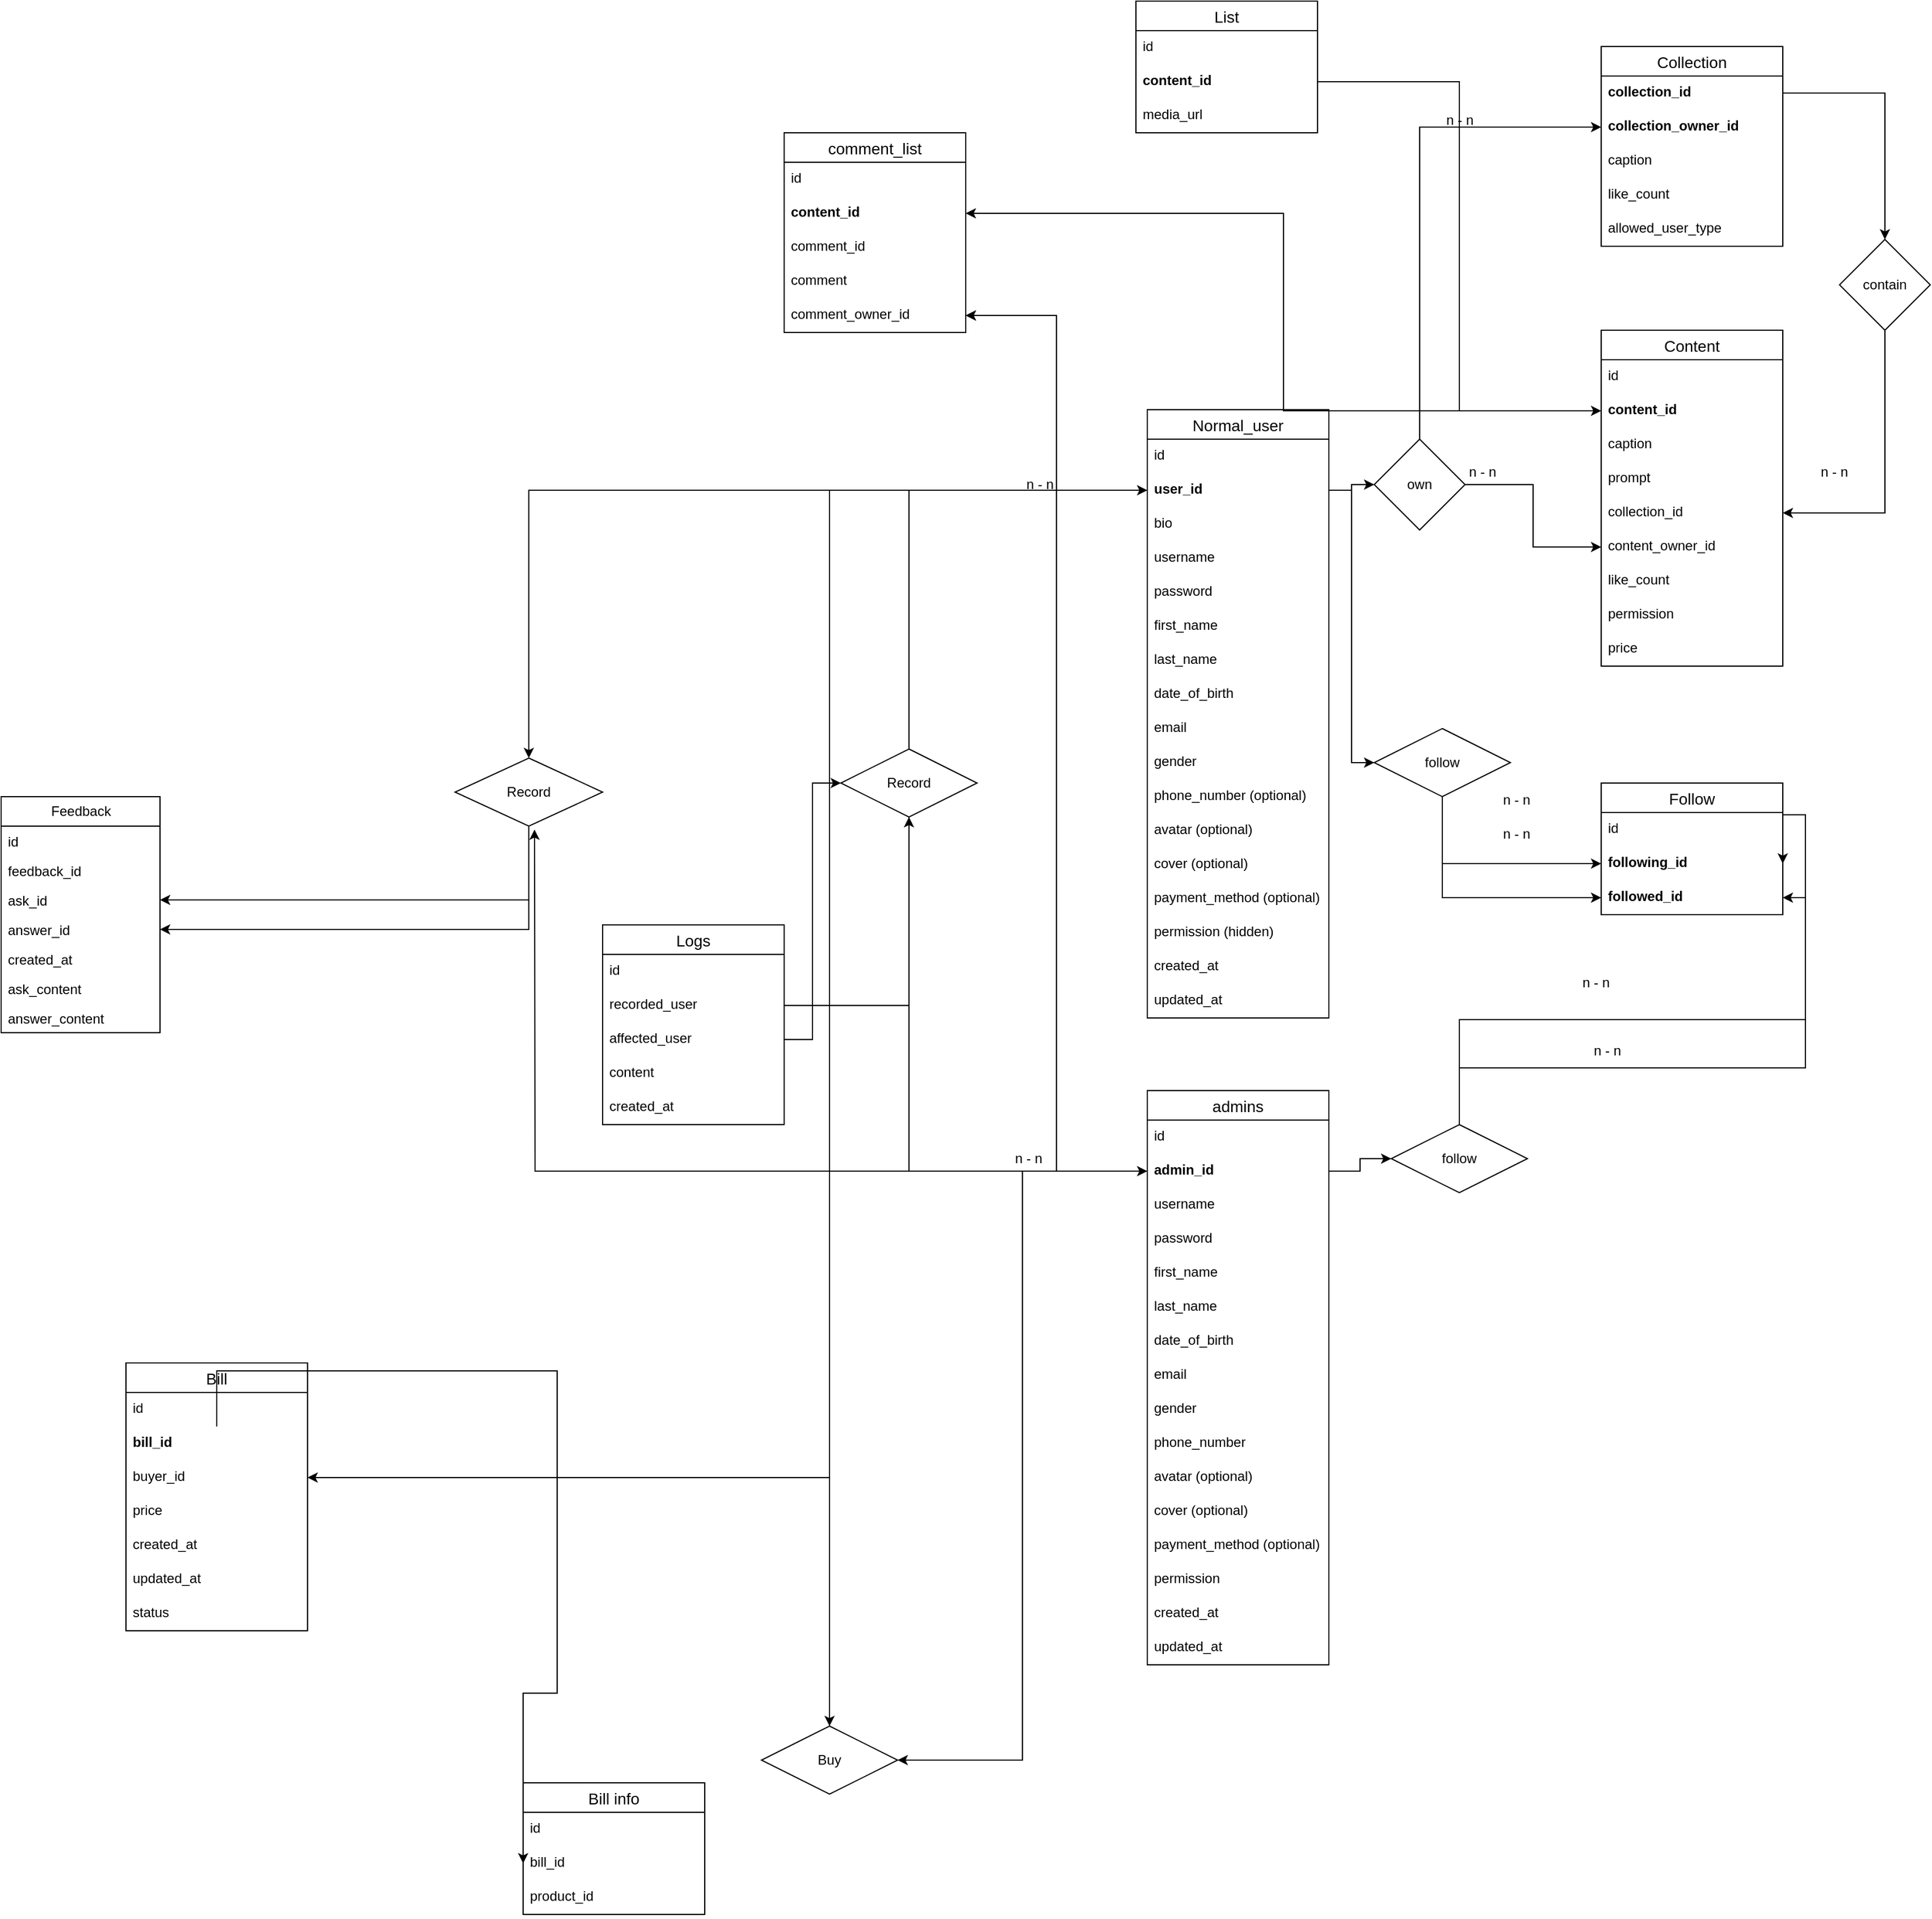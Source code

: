 <mxfile version="20.8.16" type="device"><diagram name="Page-1" id="bbfMSA4uAIU-QjSrY9ZJ"><mxGraphModel dx="3517" dy="2034" grid="1" gridSize="10" guides="1" tooltips="1" connect="1" arrows="1" fold="1" page="1" pageScale="1" pageWidth="850" pageHeight="1100" math="0" shadow="0"><root><mxCell id="0"/><mxCell id="1" parent="0"/><mxCell id="E8EVSRjWcSK8hbPseysD-1" value="Normal_user" style="swimlane;fontStyle=0;childLayout=stackLayout;horizontal=1;startSize=26;horizontalStack=0;resizeParent=1;resizeParentMax=0;resizeLast=0;collapsible=1;marginBottom=0;align=center;fontSize=14;" parent="1" vertex="1"><mxGeometry x="10" width="160" height="536" as="geometry"/></mxCell><mxCell id="E8EVSRjWcSK8hbPseysD-60" value="id" style="text;strokeColor=none;fillColor=none;spacingLeft=4;spacingRight=4;overflow=hidden;rotatable=0;points=[[0,0.5],[1,0.5]];portConstraint=eastwest;fontSize=12;" parent="E8EVSRjWcSK8hbPseysD-1" vertex="1"><mxGeometry y="26" width="160" height="30" as="geometry"/></mxCell><mxCell id="E8EVSRjWcSK8hbPseysD-2" value="user_id" style="text;strokeColor=none;fillColor=none;spacingLeft=4;spacingRight=4;overflow=hidden;rotatable=0;points=[[0,0.5],[1,0.5]];portConstraint=eastwest;fontSize=12;fontStyle=1" parent="E8EVSRjWcSK8hbPseysD-1" vertex="1"><mxGeometry y="56" width="160" height="30" as="geometry"/></mxCell><mxCell id="E8EVSRjWcSK8hbPseysD-72" value="bio" style="text;strokeColor=none;fillColor=none;spacingLeft=4;spacingRight=4;overflow=hidden;rotatable=0;points=[[0,0.5],[1,0.5]];portConstraint=eastwest;fontSize=12;" parent="E8EVSRjWcSK8hbPseysD-1" vertex="1"><mxGeometry y="86" width="160" height="30" as="geometry"/></mxCell><mxCell id="E8EVSRjWcSK8hbPseysD-10" value="username" style="text;strokeColor=none;fillColor=none;spacingLeft=4;spacingRight=4;overflow=hidden;rotatable=0;points=[[0,0.5],[1,0.5]];portConstraint=eastwest;fontSize=12;" parent="E8EVSRjWcSK8hbPseysD-1" vertex="1"><mxGeometry y="116" width="160" height="30" as="geometry"/></mxCell><mxCell id="5a5o-8F9W1n3JFilW6vY-2" value="password" style="text;strokeColor=none;fillColor=none;spacingLeft=4;spacingRight=4;overflow=hidden;rotatable=0;points=[[0,0.5],[1,0.5]];portConstraint=eastwest;fontSize=12;" parent="E8EVSRjWcSK8hbPseysD-1" vertex="1"><mxGeometry y="146" width="160" height="30" as="geometry"/></mxCell><mxCell id="E8EVSRjWcSK8hbPseysD-3" value="first_name" style="text;strokeColor=none;fillColor=none;spacingLeft=4;spacingRight=4;overflow=hidden;rotatable=0;points=[[0,0.5],[1,0.5]];portConstraint=eastwest;fontSize=12;" parent="E8EVSRjWcSK8hbPseysD-1" vertex="1"><mxGeometry y="176" width="160" height="30" as="geometry"/></mxCell><mxCell id="E8EVSRjWcSK8hbPseysD-4" value="last_name" style="text;strokeColor=none;fillColor=none;spacingLeft=4;spacingRight=4;overflow=hidden;rotatable=0;points=[[0,0.5],[1,0.5]];portConstraint=eastwest;fontSize=12;" parent="E8EVSRjWcSK8hbPseysD-1" vertex="1"><mxGeometry y="206" width="160" height="30" as="geometry"/></mxCell><mxCell id="E8EVSRjWcSK8hbPseysD-5" value="date_of_birth " style="text;strokeColor=none;fillColor=none;spacingLeft=4;spacingRight=4;overflow=hidden;rotatable=0;points=[[0,0.5],[1,0.5]];portConstraint=eastwest;fontSize=12;" parent="E8EVSRjWcSK8hbPseysD-1" vertex="1"><mxGeometry y="236" width="160" height="30" as="geometry"/></mxCell><mxCell id="E8EVSRjWcSK8hbPseysD-9" value="email" style="text;strokeColor=none;fillColor=none;spacingLeft=4;spacingRight=4;overflow=hidden;rotatable=0;points=[[0,0.5],[1,0.5]];portConstraint=eastwest;fontSize=12;" parent="E8EVSRjWcSK8hbPseysD-1" vertex="1"><mxGeometry y="266" width="160" height="30" as="geometry"/></mxCell><mxCell id="E8EVSRjWcSK8hbPseysD-8" value="gender" style="text;strokeColor=none;fillColor=none;spacingLeft=4;spacingRight=4;overflow=hidden;rotatable=0;points=[[0,0.5],[1,0.5]];portConstraint=eastwest;fontSize=12;" parent="E8EVSRjWcSK8hbPseysD-1" vertex="1"><mxGeometry y="296" width="160" height="30" as="geometry"/></mxCell><mxCell id="E8EVSRjWcSK8hbPseysD-6" value="phone_number (optional)" style="text;strokeColor=none;fillColor=none;spacingLeft=4;spacingRight=4;overflow=hidden;rotatable=0;points=[[0,0.5],[1,0.5]];portConstraint=eastwest;fontSize=12;" parent="E8EVSRjWcSK8hbPseysD-1" vertex="1"><mxGeometry y="326" width="160" height="30" as="geometry"/></mxCell><mxCell id="E8EVSRjWcSK8hbPseysD-71" value="avatar (optional)" style="text;strokeColor=none;fillColor=none;spacingLeft=4;spacingRight=4;overflow=hidden;rotatable=0;points=[[0,0.5],[1,0.5]];portConstraint=eastwest;fontSize=12;" parent="E8EVSRjWcSK8hbPseysD-1" vertex="1"><mxGeometry y="356" width="160" height="30" as="geometry"/></mxCell><mxCell id="E8EVSRjWcSK8hbPseysD-12" value="cover (optional)" style="text;strokeColor=none;fillColor=none;spacingLeft=4;spacingRight=4;overflow=hidden;rotatable=0;points=[[0,0.5],[1,0.5]];portConstraint=eastwest;fontSize=12;" parent="E8EVSRjWcSK8hbPseysD-1" vertex="1"><mxGeometry y="386" width="160" height="30" as="geometry"/></mxCell><mxCell id="E8EVSRjWcSK8hbPseysD-13" value="payment_method (optional)" style="text;strokeColor=none;fillColor=none;spacingLeft=4;spacingRight=4;overflow=hidden;rotatable=0;points=[[0,0.5],[1,0.5]];portConstraint=eastwest;fontSize=12;" parent="E8EVSRjWcSK8hbPseysD-1" vertex="1"><mxGeometry y="416" width="160" height="30" as="geometry"/></mxCell><mxCell id="E8EVSRjWcSK8hbPseysD-14" value="permission (hidden)" style="text;strokeColor=none;fillColor=none;spacingLeft=4;spacingRight=4;overflow=hidden;rotatable=0;points=[[0,0.5],[1,0.5]];portConstraint=eastwest;fontSize=12;" parent="E8EVSRjWcSK8hbPseysD-1" vertex="1"><mxGeometry y="446" width="160" height="30" as="geometry"/></mxCell><mxCell id="E8EVSRjWcSK8hbPseysD-113" value="created_at" style="text;strokeColor=none;fillColor=none;spacingLeft=4;spacingRight=4;overflow=hidden;rotatable=0;points=[[0,0.5],[1,0.5]];portConstraint=eastwest;fontSize=12;" parent="E8EVSRjWcSK8hbPseysD-1" vertex="1"><mxGeometry y="476" width="160" height="30" as="geometry"/></mxCell><mxCell id="E8EVSRjWcSK8hbPseysD-114" value="updated_at" style="text;strokeColor=none;fillColor=none;spacingLeft=4;spacingRight=4;overflow=hidden;rotatable=0;points=[[0,0.5],[1,0.5]];portConstraint=eastwest;fontSize=12;" parent="E8EVSRjWcSK8hbPseysD-1" vertex="1"><mxGeometry y="506" width="160" height="30" as="geometry"/></mxCell><mxCell id="E8EVSRjWcSK8hbPseysD-15" value="Content" style="swimlane;fontStyle=0;childLayout=stackLayout;horizontal=1;startSize=26;horizontalStack=0;resizeParent=1;resizeParentMax=0;resizeLast=0;collapsible=1;marginBottom=0;align=center;fontSize=14;" parent="1" vertex="1"><mxGeometry x="410" y="-70" width="160" height="296" as="geometry"/></mxCell><mxCell id="E8EVSRjWcSK8hbPseysD-61" value="id" style="text;strokeColor=none;fillColor=none;spacingLeft=4;spacingRight=4;overflow=hidden;rotatable=0;points=[[0,0.5],[1,0.5]];portConstraint=eastwest;fontSize=12;" parent="E8EVSRjWcSK8hbPseysD-15" vertex="1"><mxGeometry y="26" width="160" height="30" as="geometry"/></mxCell><mxCell id="E8EVSRjWcSK8hbPseysD-16" value="content_id" style="text;strokeColor=none;fillColor=none;spacingLeft=4;spacingRight=4;overflow=hidden;rotatable=0;points=[[0,0.5],[1,0.5]];portConstraint=eastwest;fontSize=12;fontStyle=1" parent="E8EVSRjWcSK8hbPseysD-15" vertex="1"><mxGeometry y="56" width="160" height="30" as="geometry"/></mxCell><mxCell id="E8EVSRjWcSK8hbPseysD-20" value="caption" style="text;strokeColor=none;fillColor=none;spacingLeft=4;spacingRight=4;overflow=hidden;rotatable=0;points=[[0,0.5],[1,0.5]];portConstraint=eastwest;fontSize=12;" parent="E8EVSRjWcSK8hbPseysD-15" vertex="1"><mxGeometry y="86" width="160" height="30" as="geometry"/></mxCell><mxCell id="E8EVSRjWcSK8hbPseysD-154" value="prompt" style="text;strokeColor=none;fillColor=none;spacingLeft=4;spacingRight=4;overflow=hidden;rotatable=0;points=[[0,0.5],[1,0.5]];portConstraint=eastwest;fontSize=12;" parent="E8EVSRjWcSK8hbPseysD-15" vertex="1"><mxGeometry y="116" width="160" height="30" as="geometry"/></mxCell><mxCell id="E8EVSRjWcSK8hbPseysD-30" value="collection_id" style="text;strokeColor=none;fillColor=none;spacingLeft=4;spacingRight=4;overflow=hidden;rotatable=0;points=[[0,0.5],[1,0.5]];portConstraint=eastwest;fontSize=12;fontStyle=0" parent="E8EVSRjWcSK8hbPseysD-15" vertex="1"><mxGeometry y="146" width="160" height="30" as="geometry"/></mxCell><mxCell id="E8EVSRjWcSK8hbPseysD-17" value="content_owner_id" style="text;strokeColor=none;fillColor=none;spacingLeft=4;spacingRight=4;overflow=hidden;rotatable=0;points=[[0,0.5],[1,0.5]];portConstraint=eastwest;fontSize=12;" parent="E8EVSRjWcSK8hbPseysD-15" vertex="1"><mxGeometry y="176" width="160" height="30" as="geometry"/></mxCell><mxCell id="E8EVSRjWcSK8hbPseysD-18" value="like_count" style="text;strokeColor=none;fillColor=none;spacingLeft=4;spacingRight=4;overflow=hidden;rotatable=0;points=[[0,0.5],[1,0.5]];portConstraint=eastwest;fontSize=12;" parent="E8EVSRjWcSK8hbPseysD-15" vertex="1"><mxGeometry y="206" width="160" height="30" as="geometry"/></mxCell><mxCell id="E8EVSRjWcSK8hbPseysD-21" value="permission&#10;" style="text;strokeColor=none;fillColor=none;spacingLeft=4;spacingRight=4;overflow=hidden;rotatable=0;points=[[0,0.5],[1,0.5]];portConstraint=eastwest;fontSize=12;" parent="E8EVSRjWcSK8hbPseysD-15" vertex="1"><mxGeometry y="236" width="160" height="30" as="geometry"/></mxCell><mxCell id="E8EVSRjWcSK8hbPseysD-29" value="price" style="text;strokeColor=none;fillColor=none;spacingLeft=4;spacingRight=4;overflow=hidden;rotatable=0;points=[[0,0.5],[1,0.5]];portConstraint=eastwest;fontSize=12;" parent="E8EVSRjWcSK8hbPseysD-15" vertex="1"><mxGeometry y="266" width="160" height="30" as="geometry"/></mxCell><mxCell id="E8EVSRjWcSK8hbPseysD-28" style="edgeStyle=orthogonalEdgeStyle;rounded=0;orthogonalLoop=1;jettySize=auto;html=1;" parent="1" source="E8EVSRjWcSK8hbPseysD-24" target="E8EVSRjWcSK8hbPseysD-17" edge="1"><mxGeometry relative="1" as="geometry"/></mxCell><mxCell id="E8EVSRjWcSK8hbPseysD-37" style="edgeStyle=orthogonalEdgeStyle;rounded=0;orthogonalLoop=1;jettySize=auto;html=1;entryX=0;entryY=0.5;entryDx=0;entryDy=0;" parent="1" source="E8EVSRjWcSK8hbPseysD-24" target="E8EVSRjWcSK8hbPseysD-33" edge="1"><mxGeometry relative="1" as="geometry"/></mxCell><mxCell id="E8EVSRjWcSK8hbPseysD-24" value="own" style="rhombus;whiteSpace=wrap;html=1;" parent="1" vertex="1"><mxGeometry x="210" y="26" width="80" height="80" as="geometry"/></mxCell><mxCell id="E8EVSRjWcSK8hbPseysD-25" style="edgeStyle=orthogonalEdgeStyle;rounded=0;orthogonalLoop=1;jettySize=auto;html=1;entryX=0;entryY=0.5;entryDx=0;entryDy=0;" parent="1" source="E8EVSRjWcSK8hbPseysD-2" target="E8EVSRjWcSK8hbPseysD-24" edge="1"><mxGeometry relative="1" as="geometry"/></mxCell><mxCell id="E8EVSRjWcSK8hbPseysD-27" value="n - n" style="text;html=1;align=center;verticalAlign=middle;resizable=0;points=[];autosize=1;strokeColor=none;fillColor=none;" parent="1" vertex="1"><mxGeometry x="280" y="40" width="50" height="30" as="geometry"/></mxCell><mxCell id="E8EVSRjWcSK8hbPseysD-31" value="Collection" style="swimlane;fontStyle=0;childLayout=stackLayout;horizontal=1;startSize=26;horizontalStack=0;resizeParent=1;resizeParentMax=0;resizeLast=0;collapsible=1;marginBottom=0;align=center;fontSize=14;" parent="1" vertex="1"><mxGeometry x="410" y="-320" width="160" height="176" as="geometry"/></mxCell><mxCell id="E8EVSRjWcSK8hbPseysD-32" value="collection_id" style="text;strokeColor=none;fillColor=none;spacingLeft=4;spacingRight=4;overflow=hidden;rotatable=0;points=[[0,0.5],[1,0.5]];portConstraint=eastwest;fontSize=12;fontStyle=1" parent="E8EVSRjWcSK8hbPseysD-31" vertex="1"><mxGeometry y="26" width="160" height="30" as="geometry"/></mxCell><mxCell id="E8EVSRjWcSK8hbPseysD-33" value="collection_owner_id&#10;" style="text;strokeColor=none;fillColor=none;spacingLeft=4;spacingRight=4;overflow=hidden;rotatable=0;points=[[0,0.5],[1,0.5]];portConstraint=eastwest;fontSize=12;fontStyle=1" parent="E8EVSRjWcSK8hbPseysD-31" vertex="1"><mxGeometry y="56" width="160" height="30" as="geometry"/></mxCell><mxCell id="E8EVSRjWcSK8hbPseysD-34" value="caption" style="text;strokeColor=none;fillColor=none;spacingLeft=4;spacingRight=4;overflow=hidden;rotatable=0;points=[[0,0.5],[1,0.5]];portConstraint=eastwest;fontSize=12;" parent="E8EVSRjWcSK8hbPseysD-31" vertex="1"><mxGeometry y="86" width="160" height="30" as="geometry"/></mxCell><mxCell id="E8EVSRjWcSK8hbPseysD-35" value="like_count" style="text;strokeColor=none;fillColor=none;spacingLeft=4;spacingRight=4;overflow=hidden;rotatable=0;points=[[0,0.5],[1,0.5]];portConstraint=eastwest;fontSize=12;" parent="E8EVSRjWcSK8hbPseysD-31" vertex="1"><mxGeometry y="116" width="160" height="30" as="geometry"/></mxCell><mxCell id="E8EVSRjWcSK8hbPseysD-36" value="allowed_user_type" style="text;strokeColor=none;fillColor=none;spacingLeft=4;spacingRight=4;overflow=hidden;rotatable=0;points=[[0,0.5],[1,0.5]];portConstraint=eastwest;fontSize=12;" parent="E8EVSRjWcSK8hbPseysD-31" vertex="1"><mxGeometry y="146" width="160" height="30" as="geometry"/></mxCell><mxCell id="E8EVSRjWcSK8hbPseysD-38" value="n - n" style="text;html=1;align=center;verticalAlign=middle;resizable=0;points=[];autosize=1;strokeColor=none;fillColor=none;" parent="1" vertex="1"><mxGeometry x="260" y="-270" width="50" height="30" as="geometry"/></mxCell><mxCell id="E8EVSRjWcSK8hbPseysD-44" style="edgeStyle=orthogonalEdgeStyle;rounded=0;orthogonalLoop=1;jettySize=auto;html=1;" parent="1" source="E8EVSRjWcSK8hbPseysD-40" target="E8EVSRjWcSK8hbPseysD-30" edge="1"><mxGeometry relative="1" as="geometry"/></mxCell><mxCell id="E8EVSRjWcSK8hbPseysD-40" value="contain" style="rhombus;whiteSpace=wrap;html=1;" parent="1" vertex="1"><mxGeometry x="620" y="-150" width="80" height="80" as="geometry"/></mxCell><mxCell id="E8EVSRjWcSK8hbPseysD-42" style="edgeStyle=orthogonalEdgeStyle;rounded=0;orthogonalLoop=1;jettySize=auto;html=1;entryX=0.5;entryY=0;entryDx=0;entryDy=0;" parent="1" source="E8EVSRjWcSK8hbPseysD-32" target="E8EVSRjWcSK8hbPseysD-40" edge="1"><mxGeometry relative="1" as="geometry"/></mxCell><mxCell id="E8EVSRjWcSK8hbPseysD-45" value="n - n" style="text;html=1;align=center;verticalAlign=middle;resizable=0;points=[];autosize=1;strokeColor=none;fillColor=none;" parent="1" vertex="1"><mxGeometry x="590" y="40" width="50" height="30" as="geometry"/></mxCell><mxCell id="E8EVSRjWcSK8hbPseysD-49" value="Follow" style="swimlane;fontStyle=0;childLayout=stackLayout;horizontal=1;startSize=26;horizontalStack=0;resizeParent=1;resizeParentMax=0;resizeLast=0;collapsible=1;marginBottom=0;align=center;fontSize=14;" parent="1" vertex="1"><mxGeometry x="410" y="329" width="160" height="116" as="geometry"/></mxCell><mxCell id="E8EVSRjWcSK8hbPseysD-50" value="id" style="text;strokeColor=none;fillColor=none;spacingLeft=4;spacingRight=4;overflow=hidden;rotatable=0;points=[[0,0.5],[1,0.5]];portConstraint=eastwest;fontSize=12;fontStyle=0" parent="E8EVSRjWcSK8hbPseysD-49" vertex="1"><mxGeometry y="26" width="160" height="30" as="geometry"/></mxCell><mxCell id="E8EVSRjWcSK8hbPseysD-58" value="following_id" style="text;strokeColor=none;fillColor=none;spacingLeft=4;spacingRight=4;overflow=hidden;rotatable=0;points=[[0,0.5],[1,0.5]];portConstraint=eastwest;fontSize=12;fontStyle=1" parent="E8EVSRjWcSK8hbPseysD-49" vertex="1"><mxGeometry y="56" width="160" height="30" as="geometry"/></mxCell><mxCell id="E8EVSRjWcSK8hbPseysD-51" value="followed_id" style="text;strokeColor=none;fillColor=none;spacingLeft=4;spacingRight=4;overflow=hidden;rotatable=0;points=[[0,0.5],[1,0.5]];portConstraint=eastwest;fontSize=12;fontStyle=1" parent="E8EVSRjWcSK8hbPseysD-49" vertex="1"><mxGeometry y="86" width="160" height="30" as="geometry"/></mxCell><mxCell id="E8EVSRjWcSK8hbPseysD-57" style="edgeStyle=orthogonalEdgeStyle;rounded=0;orthogonalLoop=1;jettySize=auto;html=1;" parent="1" source="E8EVSRjWcSK8hbPseysD-54" target="E8EVSRjWcSK8hbPseysD-51" edge="1"><mxGeometry relative="1" as="geometry"/></mxCell><mxCell id="E8EVSRjWcSK8hbPseysD-59" style="edgeStyle=orthogonalEdgeStyle;rounded=0;orthogonalLoop=1;jettySize=auto;html=1;" parent="1" source="E8EVSRjWcSK8hbPseysD-54" target="E8EVSRjWcSK8hbPseysD-58" edge="1"><mxGeometry relative="1" as="geometry"/></mxCell><mxCell id="E8EVSRjWcSK8hbPseysD-54" value="follow" style="shape=rhombus;perimeter=rhombusPerimeter;whiteSpace=wrap;html=1;align=center;" parent="1" vertex="1"><mxGeometry x="210" y="281" width="120" height="60" as="geometry"/></mxCell><mxCell id="E8EVSRjWcSK8hbPseysD-55" style="edgeStyle=orthogonalEdgeStyle;rounded=0;orthogonalLoop=1;jettySize=auto;html=1;entryX=0;entryY=0.5;entryDx=0;entryDy=0;" parent="1" source="E8EVSRjWcSK8hbPseysD-2" target="E8EVSRjWcSK8hbPseysD-54" edge="1"><mxGeometry relative="1" as="geometry"/></mxCell><mxCell id="E8EVSRjWcSK8hbPseysD-67" value="n - n" style="text;html=1;align=center;verticalAlign=middle;resizable=0;points=[];autosize=1;strokeColor=none;fillColor=none;" parent="1" vertex="1"><mxGeometry x="310" y="329" width="50" height="30" as="geometry"/></mxCell><mxCell id="E8EVSRjWcSK8hbPseysD-69" value="n - n" style="text;html=1;align=center;verticalAlign=middle;resizable=0;points=[];autosize=1;strokeColor=none;fillColor=none;" parent="1" vertex="1"><mxGeometry x="310" y="359" width="50" height="30" as="geometry"/></mxCell><mxCell id="E8EVSRjWcSK8hbPseysD-73" value="admins" style="swimlane;fontStyle=0;childLayout=stackLayout;horizontal=1;startSize=26;horizontalStack=0;resizeParent=1;resizeParentMax=0;resizeLast=0;collapsible=1;marginBottom=0;align=center;fontSize=14;" parent="1" vertex="1"><mxGeometry x="10" y="600" width="160" height="506" as="geometry"/></mxCell><mxCell id="E8EVSRjWcSK8hbPseysD-74" value="id" style="text;strokeColor=none;fillColor=none;spacingLeft=4;spacingRight=4;overflow=hidden;rotatable=0;points=[[0,0.5],[1,0.5]];portConstraint=eastwest;fontSize=12;" parent="E8EVSRjWcSK8hbPseysD-73" vertex="1"><mxGeometry y="26" width="160" height="30" as="geometry"/></mxCell><mxCell id="E8EVSRjWcSK8hbPseysD-75" value="admin_id" style="text;strokeColor=none;fillColor=none;spacingLeft=4;spacingRight=4;overflow=hidden;rotatable=0;points=[[0,0.5],[1,0.5]];portConstraint=eastwest;fontSize=12;fontStyle=1" parent="E8EVSRjWcSK8hbPseysD-73" vertex="1"><mxGeometry y="56" width="160" height="30" as="geometry"/></mxCell><mxCell id="E8EVSRjWcSK8hbPseysD-77" value="username" style="text;strokeColor=none;fillColor=none;spacingLeft=4;spacingRight=4;overflow=hidden;rotatable=0;points=[[0,0.5],[1,0.5]];portConstraint=eastwest;fontSize=12;" parent="E8EVSRjWcSK8hbPseysD-73" vertex="1"><mxGeometry y="86" width="160" height="30" as="geometry"/></mxCell><mxCell id="5a5o-8F9W1n3JFilW6vY-1" value="password&#10;" style="text;strokeColor=none;fillColor=none;spacingLeft=4;spacingRight=4;overflow=hidden;rotatable=0;points=[[0,0.5],[1,0.5]];portConstraint=eastwest;fontSize=12;" parent="E8EVSRjWcSK8hbPseysD-73" vertex="1"><mxGeometry y="116" width="160" height="30" as="geometry"/></mxCell><mxCell id="E8EVSRjWcSK8hbPseysD-78" value="first_name" style="text;strokeColor=none;fillColor=none;spacingLeft=4;spacingRight=4;overflow=hidden;rotatable=0;points=[[0,0.5],[1,0.5]];portConstraint=eastwest;fontSize=12;" parent="E8EVSRjWcSK8hbPseysD-73" vertex="1"><mxGeometry y="146" width="160" height="30" as="geometry"/></mxCell><mxCell id="E8EVSRjWcSK8hbPseysD-79" value="last_name" style="text;strokeColor=none;fillColor=none;spacingLeft=4;spacingRight=4;overflow=hidden;rotatable=0;points=[[0,0.5],[1,0.5]];portConstraint=eastwest;fontSize=12;" parent="E8EVSRjWcSK8hbPseysD-73" vertex="1"><mxGeometry y="176" width="160" height="30" as="geometry"/></mxCell><mxCell id="E8EVSRjWcSK8hbPseysD-80" value="date_of_birth " style="text;strokeColor=none;fillColor=none;spacingLeft=4;spacingRight=4;overflow=hidden;rotatable=0;points=[[0,0.5],[1,0.5]];portConstraint=eastwest;fontSize=12;" parent="E8EVSRjWcSK8hbPseysD-73" vertex="1"><mxGeometry y="206" width="160" height="30" as="geometry"/></mxCell><mxCell id="E8EVSRjWcSK8hbPseysD-81" value="email" style="text;strokeColor=none;fillColor=none;spacingLeft=4;spacingRight=4;overflow=hidden;rotatable=0;points=[[0,0.5],[1,0.5]];portConstraint=eastwest;fontSize=12;" parent="E8EVSRjWcSK8hbPseysD-73" vertex="1"><mxGeometry y="236" width="160" height="30" as="geometry"/></mxCell><mxCell id="E8EVSRjWcSK8hbPseysD-82" value="gender" style="text;strokeColor=none;fillColor=none;spacingLeft=4;spacingRight=4;overflow=hidden;rotatable=0;points=[[0,0.5],[1,0.5]];portConstraint=eastwest;fontSize=12;" parent="E8EVSRjWcSK8hbPseysD-73" vertex="1"><mxGeometry y="266" width="160" height="30" as="geometry"/></mxCell><mxCell id="E8EVSRjWcSK8hbPseysD-83" value="phone_number" style="text;strokeColor=none;fillColor=none;spacingLeft=4;spacingRight=4;overflow=hidden;rotatable=0;points=[[0,0.5],[1,0.5]];portConstraint=eastwest;fontSize=12;" parent="E8EVSRjWcSK8hbPseysD-73" vertex="1"><mxGeometry y="296" width="160" height="30" as="geometry"/></mxCell><mxCell id="E8EVSRjWcSK8hbPseysD-85" value="avatar (optional)" style="text;strokeColor=none;fillColor=none;spacingLeft=4;spacingRight=4;overflow=hidden;rotatable=0;points=[[0,0.5],[1,0.5]];portConstraint=eastwest;fontSize=12;" parent="E8EVSRjWcSK8hbPseysD-73" vertex="1"><mxGeometry y="326" width="160" height="30" as="geometry"/></mxCell><mxCell id="E8EVSRjWcSK8hbPseysD-86" value="cover (optional)" style="text;strokeColor=none;fillColor=none;spacingLeft=4;spacingRight=4;overflow=hidden;rotatable=0;points=[[0,0.5],[1,0.5]];portConstraint=eastwest;fontSize=12;" parent="E8EVSRjWcSK8hbPseysD-73" vertex="1"><mxGeometry y="356" width="160" height="30" as="geometry"/></mxCell><mxCell id="E8EVSRjWcSK8hbPseysD-87" value="payment_method (optional)" style="text;strokeColor=none;fillColor=none;spacingLeft=4;spacingRight=4;overflow=hidden;rotatable=0;points=[[0,0.5],[1,0.5]];portConstraint=eastwest;fontSize=12;" parent="E8EVSRjWcSK8hbPseysD-73" vertex="1"><mxGeometry y="386" width="160" height="30" as="geometry"/></mxCell><mxCell id="E8EVSRjWcSK8hbPseysD-88" value="permission" style="text;strokeColor=none;fillColor=none;spacingLeft=4;spacingRight=4;overflow=hidden;rotatable=0;points=[[0,0.5],[1,0.5]];portConstraint=eastwest;fontSize=12;" parent="E8EVSRjWcSK8hbPseysD-73" vertex="1"><mxGeometry y="416" width="160" height="30" as="geometry"/></mxCell><mxCell id="E8EVSRjWcSK8hbPseysD-115" value="created_at" style="text;strokeColor=none;fillColor=none;spacingLeft=4;spacingRight=4;overflow=hidden;rotatable=0;points=[[0,0.5],[1,0.5]];portConstraint=eastwest;fontSize=12;" parent="E8EVSRjWcSK8hbPseysD-73" vertex="1"><mxGeometry y="446" width="160" height="30" as="geometry"/></mxCell><mxCell id="E8EVSRjWcSK8hbPseysD-116" value="updated_at" style="text;strokeColor=none;fillColor=none;spacingLeft=4;spacingRight=4;overflow=hidden;rotatable=0;points=[[0,0.5],[1,0.5]];portConstraint=eastwest;fontSize=12;" parent="E8EVSRjWcSK8hbPseysD-73" vertex="1"><mxGeometry y="476" width="160" height="30" as="geometry"/></mxCell><mxCell id="E8EVSRjWcSK8hbPseysD-94" style="edgeStyle=orthogonalEdgeStyle;rounded=0;orthogonalLoop=1;jettySize=auto;html=1;entryX=1;entryY=0.5;entryDx=0;entryDy=0;" parent="1" source="E8EVSRjWcSK8hbPseysD-92" target="E8EVSRjWcSK8hbPseysD-51" edge="1"><mxGeometry relative="1" as="geometry"/></mxCell><mxCell id="E8EVSRjWcSK8hbPseysD-95" style="edgeStyle=orthogonalEdgeStyle;rounded=0;orthogonalLoop=1;jettySize=auto;html=1;entryX=1;entryY=0.5;entryDx=0;entryDy=0;" parent="1" source="E8EVSRjWcSK8hbPseysD-92" target="E8EVSRjWcSK8hbPseysD-58" edge="1"><mxGeometry relative="1" as="geometry"><Array as="points"><mxPoint x="285" y="580"/><mxPoint x="590" y="580"/><mxPoint x="590" y="357"/></Array></mxGeometry></mxCell><mxCell id="E8EVSRjWcSK8hbPseysD-92" value="follow" style="shape=rhombus;perimeter=rhombusPerimeter;whiteSpace=wrap;html=1;align=center;" parent="1" vertex="1"><mxGeometry x="225" y="630" width="120" height="60" as="geometry"/></mxCell><mxCell id="E8EVSRjWcSK8hbPseysD-93" style="edgeStyle=orthogonalEdgeStyle;rounded=0;orthogonalLoop=1;jettySize=auto;html=1;entryX=0;entryY=0.5;entryDx=0;entryDy=0;" parent="1" source="E8EVSRjWcSK8hbPseysD-75" target="E8EVSRjWcSK8hbPseysD-92" edge="1"><mxGeometry relative="1" as="geometry"/></mxCell><mxCell id="E8EVSRjWcSK8hbPseysD-96" value="n - n" style="text;html=1;align=center;verticalAlign=middle;resizable=0;points=[];autosize=1;strokeColor=none;fillColor=none;" parent="1" vertex="1"><mxGeometry x="380" y="490" width="50" height="30" as="geometry"/></mxCell><mxCell id="E8EVSRjWcSK8hbPseysD-97" value="n - n" style="text;html=1;align=center;verticalAlign=middle;resizable=0;points=[];autosize=1;strokeColor=none;fillColor=none;" parent="1" vertex="1"><mxGeometry x="390" y="550" width="50" height="30" as="geometry"/></mxCell><mxCell id="E8EVSRjWcSK8hbPseysD-98" value="Logs" style="swimlane;fontStyle=0;childLayout=stackLayout;horizontal=1;startSize=26;horizontalStack=0;resizeParent=1;resizeParentMax=0;resizeLast=0;collapsible=1;marginBottom=0;align=center;fontSize=14;" parent="1" vertex="1"><mxGeometry x="-470" y="454" width="160" height="176" as="geometry"/></mxCell><mxCell id="E8EVSRjWcSK8hbPseysD-99" value="id" style="text;strokeColor=none;fillColor=none;spacingLeft=4;spacingRight=4;overflow=hidden;rotatable=0;points=[[0,0.5],[1,0.5]];portConstraint=eastwest;fontSize=12;" parent="E8EVSRjWcSK8hbPseysD-98" vertex="1"><mxGeometry y="26" width="160" height="30" as="geometry"/></mxCell><mxCell id="E8EVSRjWcSK8hbPseysD-109" value="recorded_user" style="text;strokeColor=none;fillColor=none;spacingLeft=4;spacingRight=4;overflow=hidden;rotatable=0;points=[[0,0.5],[1,0.5]];portConstraint=eastwest;fontSize=12;" parent="E8EVSRjWcSK8hbPseysD-98" vertex="1"><mxGeometry y="56" width="160" height="30" as="geometry"/></mxCell><mxCell id="E8EVSRjWcSK8hbPseysD-101" value="affected_user" style="text;strokeColor=none;fillColor=none;spacingLeft=4;spacingRight=4;overflow=hidden;rotatable=0;points=[[0,0.5],[1,0.5]];portConstraint=eastwest;fontSize=12;" parent="E8EVSRjWcSK8hbPseysD-98" vertex="1"><mxGeometry y="86" width="160" height="30" as="geometry"/></mxCell><mxCell id="E8EVSRjWcSK8hbPseysD-110" value="content" style="text;strokeColor=none;fillColor=none;spacingLeft=4;spacingRight=4;overflow=hidden;rotatable=0;points=[[0,0.5],[1,0.5]];portConstraint=eastwest;fontSize=12;" parent="E8EVSRjWcSK8hbPseysD-98" vertex="1"><mxGeometry y="116" width="160" height="30" as="geometry"/></mxCell><mxCell id="E8EVSRjWcSK8hbPseysD-112" value="created_at" style="text;strokeColor=none;fillColor=none;spacingLeft=4;spacingRight=4;overflow=hidden;rotatable=0;points=[[0,0.5],[1,0.5]];portConstraint=eastwest;fontSize=12;" parent="E8EVSRjWcSK8hbPseysD-98" vertex="1"><mxGeometry y="146" width="160" height="30" as="geometry"/></mxCell><mxCell id="E8EVSRjWcSK8hbPseysD-105" style="edgeStyle=orthogonalEdgeStyle;rounded=0;orthogonalLoop=1;jettySize=auto;html=1;entryX=0;entryY=0.5;entryDx=0;entryDy=0;" parent="1" source="E8EVSRjWcSK8hbPseysD-103" target="E8EVSRjWcSK8hbPseysD-2" edge="1"><mxGeometry relative="1" as="geometry"/></mxCell><mxCell id="E8EVSRjWcSK8hbPseysD-106" style="edgeStyle=orthogonalEdgeStyle;rounded=0;orthogonalLoop=1;jettySize=auto;html=1;entryX=0;entryY=0.5;entryDx=0;entryDy=0;" parent="1" source="E8EVSRjWcSK8hbPseysD-103" target="E8EVSRjWcSK8hbPseysD-75" edge="1"><mxGeometry relative="1" as="geometry"/></mxCell><mxCell id="E8EVSRjWcSK8hbPseysD-103" value="Record" style="shape=rhombus;perimeter=rhombusPerimeter;whiteSpace=wrap;html=1;align=center;" parent="1" vertex="1"><mxGeometry x="-260" y="299" width="120" height="60" as="geometry"/></mxCell><mxCell id="E8EVSRjWcSK8hbPseysD-104" style="edgeStyle=orthogonalEdgeStyle;rounded=0;orthogonalLoop=1;jettySize=auto;html=1;entryX=0;entryY=0.5;entryDx=0;entryDy=0;" parent="1" source="E8EVSRjWcSK8hbPseysD-101" target="E8EVSRjWcSK8hbPseysD-103" edge="1"><mxGeometry relative="1" as="geometry"/></mxCell><mxCell id="E8EVSRjWcSK8hbPseysD-107" value="n - n" style="text;html=1;align=center;verticalAlign=middle;resizable=0;points=[];autosize=1;strokeColor=none;fillColor=none;" parent="1" vertex="1"><mxGeometry x="-120" y="645" width="50" height="30" as="geometry"/></mxCell><mxCell id="E8EVSRjWcSK8hbPseysD-108" value="n - n" style="text;html=1;align=center;verticalAlign=middle;resizable=0;points=[];autosize=1;strokeColor=none;fillColor=none;" parent="1" vertex="1"><mxGeometry x="-110" y="51" width="50" height="30" as="geometry"/></mxCell><mxCell id="E8EVSRjWcSK8hbPseysD-111" style="edgeStyle=orthogonalEdgeStyle;rounded=0;orthogonalLoop=1;jettySize=auto;html=1;" parent="1" source="E8EVSRjWcSK8hbPseysD-109" target="E8EVSRjWcSK8hbPseysD-103" edge="1"><mxGeometry relative="1" as="geometry"/></mxCell><mxCell id="E8EVSRjWcSK8hbPseysD-117" value="Feedback" style="swimlane;fontStyle=0;childLayout=stackLayout;horizontal=1;startSize=26;fillColor=none;horizontalStack=0;resizeParent=1;resizeParentMax=0;resizeLast=0;collapsible=1;marginBottom=0;html=1;" parent="1" vertex="1"><mxGeometry x="-1000" y="341" width="140" height="208" as="geometry"/></mxCell><mxCell id="E8EVSRjWcSK8hbPseysD-118" value="id" style="text;strokeColor=none;fillColor=none;align=left;verticalAlign=top;spacingLeft=4;spacingRight=4;overflow=hidden;rotatable=0;points=[[0,0.5],[1,0.5]];portConstraint=eastwest;whiteSpace=wrap;html=1;" parent="E8EVSRjWcSK8hbPseysD-117" vertex="1"><mxGeometry y="26" width="140" height="26" as="geometry"/></mxCell><mxCell id="E8EVSRjWcSK8hbPseysD-130" value="feedback_id" style="text;strokeColor=none;fillColor=none;align=left;verticalAlign=top;spacingLeft=4;spacingRight=4;overflow=hidden;rotatable=0;points=[[0,0.5],[1,0.5]];portConstraint=eastwest;whiteSpace=wrap;html=1;" parent="E8EVSRjWcSK8hbPseysD-117" vertex="1"><mxGeometry y="52" width="140" height="26" as="geometry"/></mxCell><mxCell id="E8EVSRjWcSK8hbPseysD-119" value="ask_id" style="text;strokeColor=none;fillColor=none;align=left;verticalAlign=top;spacingLeft=4;spacingRight=4;overflow=hidden;rotatable=0;points=[[0,0.5],[1,0.5]];portConstraint=eastwest;whiteSpace=wrap;html=1;" parent="E8EVSRjWcSK8hbPseysD-117" vertex="1"><mxGeometry y="78" width="140" height="26" as="geometry"/></mxCell><mxCell id="E8EVSRjWcSK8hbPseysD-126" value="answer_id" style="text;strokeColor=none;fillColor=none;align=left;verticalAlign=top;spacingLeft=4;spacingRight=4;overflow=hidden;rotatable=0;points=[[0,0.5],[1,0.5]];portConstraint=eastwest;whiteSpace=wrap;html=1;" parent="E8EVSRjWcSK8hbPseysD-117" vertex="1"><mxGeometry y="104" width="140" height="26" as="geometry"/></mxCell><mxCell id="E8EVSRjWcSK8hbPseysD-120" value="created_at" style="text;strokeColor=none;fillColor=none;align=left;verticalAlign=top;spacingLeft=4;spacingRight=4;overflow=hidden;rotatable=0;points=[[0,0.5],[1,0.5]];portConstraint=eastwest;whiteSpace=wrap;html=1;" parent="E8EVSRjWcSK8hbPseysD-117" vertex="1"><mxGeometry y="130" width="140" height="26" as="geometry"/></mxCell><mxCell id="E8EVSRjWcSK8hbPseysD-127" value="ask_content" style="text;strokeColor=none;fillColor=none;align=left;verticalAlign=top;spacingLeft=4;spacingRight=4;overflow=hidden;rotatable=0;points=[[0,0.5],[1,0.5]];portConstraint=eastwest;whiteSpace=wrap;html=1;" parent="E8EVSRjWcSK8hbPseysD-117" vertex="1"><mxGeometry y="156" width="140" height="26" as="geometry"/></mxCell><mxCell id="E8EVSRjWcSK8hbPseysD-129" value="answer_content" style="text;strokeColor=none;fillColor=none;align=left;verticalAlign=top;spacingLeft=4;spacingRight=4;overflow=hidden;rotatable=0;points=[[0,0.5],[1,0.5]];portConstraint=eastwest;whiteSpace=wrap;html=1;" parent="E8EVSRjWcSK8hbPseysD-117" vertex="1"><mxGeometry y="182" width="140" height="26" as="geometry"/></mxCell><mxCell id="E8EVSRjWcSK8hbPseysD-125" style="edgeStyle=orthogonalEdgeStyle;rounded=0;orthogonalLoop=1;jettySize=auto;html=1;" parent="1" source="E8EVSRjWcSK8hbPseysD-121" target="E8EVSRjWcSK8hbPseysD-119" edge="1"><mxGeometry relative="1" as="geometry"/></mxCell><mxCell id="E8EVSRjWcSK8hbPseysD-128" style="edgeStyle=orthogonalEdgeStyle;rounded=0;orthogonalLoop=1;jettySize=auto;html=1;" parent="1" source="E8EVSRjWcSK8hbPseysD-121" target="E8EVSRjWcSK8hbPseysD-126" edge="1"><mxGeometry relative="1" as="geometry"/></mxCell><mxCell id="E8EVSRjWcSK8hbPseysD-121" value="Record" style="shape=rhombus;perimeter=rhombusPerimeter;whiteSpace=wrap;html=1;align=center;" parent="1" vertex="1"><mxGeometry x="-600" y="307" width="130" height="60" as="geometry"/></mxCell><mxCell id="E8EVSRjWcSK8hbPseysD-122" style="edgeStyle=orthogonalEdgeStyle;rounded=0;orthogonalLoop=1;jettySize=auto;html=1;entryX=0.5;entryY=0;entryDx=0;entryDy=0;" parent="1" source="E8EVSRjWcSK8hbPseysD-2" target="E8EVSRjWcSK8hbPseysD-121" edge="1"><mxGeometry relative="1" as="geometry"/></mxCell><mxCell id="E8EVSRjWcSK8hbPseysD-123" style="edgeStyle=orthogonalEdgeStyle;rounded=0;orthogonalLoop=1;jettySize=auto;html=1;" parent="1" source="E8EVSRjWcSK8hbPseysD-75" edge="1"><mxGeometry relative="1" as="geometry"><mxPoint x="-530" y="370" as="targetPoint"/></mxGeometry></mxCell><mxCell id="E8EVSRjWcSK8hbPseysD-131" value="Bill" style="swimlane;fontStyle=0;childLayout=stackLayout;horizontal=1;startSize=26;horizontalStack=0;resizeParent=1;resizeParentMax=0;resizeLast=0;collapsible=1;marginBottom=0;align=center;fontSize=14;" parent="1" vertex="1"><mxGeometry x="-890" y="840" width="160" height="236" as="geometry"/></mxCell><mxCell id="E8EVSRjWcSK8hbPseysD-132" value="id&#10;" style="text;strokeColor=none;fillColor=none;spacingLeft=4;spacingRight=4;overflow=hidden;rotatable=0;points=[[0,0.5],[1,0.5]];portConstraint=eastwest;fontSize=12;" parent="E8EVSRjWcSK8hbPseysD-131" vertex="1"><mxGeometry y="26" width="160" height="30" as="geometry"/></mxCell><mxCell id="E8EVSRjWcSK8hbPseysD-133" value="bill_id" style="text;strokeColor=none;fillColor=none;spacingLeft=4;spacingRight=4;overflow=hidden;rotatable=0;points=[[0,0.5],[1,0.5]];portConstraint=eastwest;fontSize=12;fontStyle=1" parent="E8EVSRjWcSK8hbPseysD-131" vertex="1"><mxGeometry y="56" width="160" height="30" as="geometry"/></mxCell><mxCell id="E8EVSRjWcSK8hbPseysD-134" value="buyer_id" style="text;strokeColor=none;fillColor=none;spacingLeft=4;spacingRight=4;overflow=hidden;rotatable=0;points=[[0,0.5],[1,0.5]];portConstraint=eastwest;fontSize=12;" parent="E8EVSRjWcSK8hbPseysD-131" vertex="1"><mxGeometry y="86" width="160" height="30" as="geometry"/></mxCell><mxCell id="E8EVSRjWcSK8hbPseysD-136" value="price" style="text;strokeColor=none;fillColor=none;spacingLeft=4;spacingRight=4;overflow=hidden;rotatable=0;points=[[0,0.5],[1,0.5]];portConstraint=eastwest;fontSize=12;" parent="E8EVSRjWcSK8hbPseysD-131" vertex="1"><mxGeometry y="116" width="160" height="30" as="geometry"/></mxCell><mxCell id="E8EVSRjWcSK8hbPseysD-137" value="created_at" style="text;strokeColor=none;fillColor=none;spacingLeft=4;spacingRight=4;overflow=hidden;rotatable=0;points=[[0,0.5],[1,0.5]];portConstraint=eastwest;fontSize=12;" parent="E8EVSRjWcSK8hbPseysD-131" vertex="1"><mxGeometry y="146" width="160" height="30" as="geometry"/></mxCell><mxCell id="E8EVSRjWcSK8hbPseysD-138" value="updated_at" style="text;strokeColor=none;fillColor=none;spacingLeft=4;spacingRight=4;overflow=hidden;rotatable=0;points=[[0,0.5],[1,0.5]];portConstraint=eastwest;fontSize=12;" parent="E8EVSRjWcSK8hbPseysD-131" vertex="1"><mxGeometry y="176" width="160" height="30" as="geometry"/></mxCell><mxCell id="E8EVSRjWcSK8hbPseysD-139" value="status" style="text;strokeColor=none;fillColor=none;spacingLeft=4;spacingRight=4;overflow=hidden;rotatable=0;points=[[0,0.5],[1,0.5]];portConstraint=eastwest;fontSize=12;" parent="E8EVSRjWcSK8hbPseysD-131" vertex="1"><mxGeometry y="206" width="160" height="30" as="geometry"/></mxCell><mxCell id="E8EVSRjWcSK8hbPseysD-143" style="edgeStyle=orthogonalEdgeStyle;rounded=0;orthogonalLoop=1;jettySize=auto;html=1;" parent="1" source="E8EVSRjWcSK8hbPseysD-141" target="E8EVSRjWcSK8hbPseysD-134" edge="1"><mxGeometry relative="1" as="geometry"/></mxCell><mxCell id="E8EVSRjWcSK8hbPseysD-141" value="Buy" style="shape=rhombus;perimeter=rhombusPerimeter;whiteSpace=wrap;html=1;align=center;" parent="1" vertex="1"><mxGeometry x="-330" y="1160" width="120" height="60" as="geometry"/></mxCell><mxCell id="E8EVSRjWcSK8hbPseysD-142" style="edgeStyle=orthogonalEdgeStyle;rounded=0;orthogonalLoop=1;jettySize=auto;html=1;entryX=1;entryY=0.5;entryDx=0;entryDy=0;" parent="1" source="E8EVSRjWcSK8hbPseysD-75" target="E8EVSRjWcSK8hbPseysD-141" edge="1"><mxGeometry relative="1" as="geometry"/></mxCell><mxCell id="E8EVSRjWcSK8hbPseysD-144" style="edgeStyle=orthogonalEdgeStyle;rounded=0;orthogonalLoop=1;jettySize=auto;html=1;" parent="1" source="E8EVSRjWcSK8hbPseysD-2" target="E8EVSRjWcSK8hbPseysD-141" edge="1"><mxGeometry relative="1" as="geometry"/></mxCell><mxCell id="E8EVSRjWcSK8hbPseysD-145" value="Bill info" style="swimlane;fontStyle=0;childLayout=stackLayout;horizontal=1;startSize=26;horizontalStack=0;resizeParent=1;resizeParentMax=0;resizeLast=0;collapsible=1;marginBottom=0;align=center;fontSize=14;" parent="1" vertex="1"><mxGeometry x="-540" y="1210" width="160" height="116" as="geometry"/></mxCell><mxCell id="E8EVSRjWcSK8hbPseysD-151" value="id" style="text;strokeColor=none;fillColor=none;spacingLeft=4;spacingRight=4;overflow=hidden;rotatable=0;points=[[0,0.5],[1,0.5]];portConstraint=eastwest;fontSize=12;" parent="E8EVSRjWcSK8hbPseysD-145" vertex="1"><mxGeometry y="26" width="160" height="30" as="geometry"/></mxCell><mxCell id="E8EVSRjWcSK8hbPseysD-147" value="bill_id" style="text;strokeColor=none;fillColor=none;spacingLeft=4;spacingRight=4;overflow=hidden;rotatable=0;points=[[0,0.5],[1,0.5]];portConstraint=eastwest;fontSize=12;" parent="E8EVSRjWcSK8hbPseysD-145" vertex="1"><mxGeometry y="56" width="160" height="30" as="geometry"/></mxCell><mxCell id="E8EVSRjWcSK8hbPseysD-148" value="product_id" style="text;strokeColor=none;fillColor=none;spacingLeft=4;spacingRight=4;overflow=hidden;rotatable=0;points=[[0,0.5],[1,0.5]];portConstraint=eastwest;fontSize=12;" parent="E8EVSRjWcSK8hbPseysD-145" vertex="1"><mxGeometry y="86" width="160" height="30" as="geometry"/></mxCell><mxCell id="E8EVSRjWcSK8hbPseysD-152" style="edgeStyle=orthogonalEdgeStyle;rounded=0;orthogonalLoop=1;jettySize=auto;html=1;entryX=0;entryY=0.5;entryDx=0;entryDy=0;" parent="1" source="E8EVSRjWcSK8hbPseysD-133" target="E8EVSRjWcSK8hbPseysD-147" edge="1"><mxGeometry relative="1" as="geometry"><Array as="points"><mxPoint x="-510" y="847"/><mxPoint x="-510" y="1131"/></Array></mxGeometry></mxCell><mxCell id="gry7bHMufMtA6xcQgX-z-1" value="List" style="swimlane;fontStyle=0;childLayout=stackLayout;horizontal=1;startSize=26;horizontalStack=0;resizeParent=1;resizeParentMax=0;resizeLast=0;collapsible=1;marginBottom=0;align=center;fontSize=14;" vertex="1" parent="1"><mxGeometry y="-360" width="160" height="116" as="geometry"/></mxCell><mxCell id="gry7bHMufMtA6xcQgX-z-2" value="id" style="text;strokeColor=none;fillColor=none;spacingLeft=4;spacingRight=4;overflow=hidden;rotatable=0;points=[[0,0.5],[1,0.5]];portConstraint=eastwest;fontSize=12;" vertex="1" parent="gry7bHMufMtA6xcQgX-z-1"><mxGeometry y="26" width="160" height="30" as="geometry"/></mxCell><mxCell id="gry7bHMufMtA6xcQgX-z-3" value="content_id" style="text;strokeColor=none;fillColor=none;spacingLeft=4;spacingRight=4;overflow=hidden;rotatable=0;points=[[0,0.5],[1,0.5]];portConstraint=eastwest;fontSize=12;fontStyle=1" vertex="1" parent="gry7bHMufMtA6xcQgX-z-1"><mxGeometry y="56" width="160" height="30" as="geometry"/></mxCell><mxCell id="gry7bHMufMtA6xcQgX-z-4" value="media_url" style="text;strokeColor=none;fillColor=none;spacingLeft=4;spacingRight=4;overflow=hidden;rotatable=0;points=[[0,0.5],[1,0.5]];portConstraint=eastwest;fontSize=12;" vertex="1" parent="gry7bHMufMtA6xcQgX-z-1"><mxGeometry y="86" width="160" height="30" as="geometry"/></mxCell><mxCell id="gry7bHMufMtA6xcQgX-z-5" style="edgeStyle=orthogonalEdgeStyle;rounded=0;orthogonalLoop=1;jettySize=auto;html=1;" edge="1" parent="1" source="gry7bHMufMtA6xcQgX-z-3" target="E8EVSRjWcSK8hbPseysD-16"><mxGeometry relative="1" as="geometry"/></mxCell><mxCell id="gry7bHMufMtA6xcQgX-z-6" value="comment_list" style="swimlane;fontStyle=0;childLayout=stackLayout;horizontal=1;startSize=26;horizontalStack=0;resizeParent=1;resizeParentMax=0;resizeLast=0;collapsible=1;marginBottom=0;align=center;fontSize=14;" vertex="1" parent="1"><mxGeometry x="-310" y="-244" width="160" height="176" as="geometry"/></mxCell><mxCell id="gry7bHMufMtA6xcQgX-z-7" value="id" style="text;strokeColor=none;fillColor=none;spacingLeft=4;spacingRight=4;overflow=hidden;rotatable=0;points=[[0,0.5],[1,0.5]];portConstraint=eastwest;fontSize=12;" vertex="1" parent="gry7bHMufMtA6xcQgX-z-6"><mxGeometry y="26" width="160" height="30" as="geometry"/></mxCell><mxCell id="gry7bHMufMtA6xcQgX-z-8" value="content_id" style="text;strokeColor=none;fillColor=none;spacingLeft=4;spacingRight=4;overflow=hidden;rotatable=0;points=[[0,0.5],[1,0.5]];portConstraint=eastwest;fontSize=12;fontStyle=1" vertex="1" parent="gry7bHMufMtA6xcQgX-z-6"><mxGeometry y="56" width="160" height="30" as="geometry"/></mxCell><mxCell id="gry7bHMufMtA6xcQgX-z-9" value="comment_id" style="text;strokeColor=none;fillColor=none;spacingLeft=4;spacingRight=4;overflow=hidden;rotatable=0;points=[[0,0.5],[1,0.5]];portConstraint=eastwest;fontSize=12;" vertex="1" parent="gry7bHMufMtA6xcQgX-z-6"><mxGeometry y="86" width="160" height="30" as="geometry"/></mxCell><mxCell id="gry7bHMufMtA6xcQgX-z-11" value="comment" style="text;strokeColor=none;fillColor=none;spacingLeft=4;spacingRight=4;overflow=hidden;rotatable=0;points=[[0,0.5],[1,0.5]];portConstraint=eastwest;fontSize=12;" vertex="1" parent="gry7bHMufMtA6xcQgX-z-6"><mxGeometry y="116" width="160" height="30" as="geometry"/></mxCell><mxCell id="gry7bHMufMtA6xcQgX-z-12" value="comment_owner_id" style="text;strokeColor=none;fillColor=none;spacingLeft=4;spacingRight=4;overflow=hidden;rotatable=0;points=[[0,0.5],[1,0.5]];portConstraint=eastwest;fontSize=12;" vertex="1" parent="gry7bHMufMtA6xcQgX-z-6"><mxGeometry y="146" width="160" height="30" as="geometry"/></mxCell><mxCell id="gry7bHMufMtA6xcQgX-z-10" style="edgeStyle=orthogonalEdgeStyle;rounded=0;orthogonalLoop=1;jettySize=auto;html=1;" edge="1" parent="1" source="E8EVSRjWcSK8hbPseysD-16" target="gry7bHMufMtA6xcQgX-z-8"><mxGeometry relative="1" as="geometry"/></mxCell><mxCell id="gry7bHMufMtA6xcQgX-z-13" style="edgeStyle=orthogonalEdgeStyle;rounded=0;orthogonalLoop=1;jettySize=auto;html=1;entryX=1;entryY=0.5;entryDx=0;entryDy=0;" edge="1" parent="1" source="E8EVSRjWcSK8hbPseysD-2" target="gry7bHMufMtA6xcQgX-z-12"><mxGeometry relative="1" as="geometry"/></mxCell><mxCell id="gry7bHMufMtA6xcQgX-z-14" style="edgeStyle=orthogonalEdgeStyle;rounded=0;orthogonalLoop=1;jettySize=auto;html=1;entryX=1;entryY=0.5;entryDx=0;entryDy=0;" edge="1" parent="1" source="E8EVSRjWcSK8hbPseysD-75" target="gry7bHMufMtA6xcQgX-z-12"><mxGeometry relative="1" as="geometry"/></mxCell></root></mxGraphModel></diagram></mxfile>